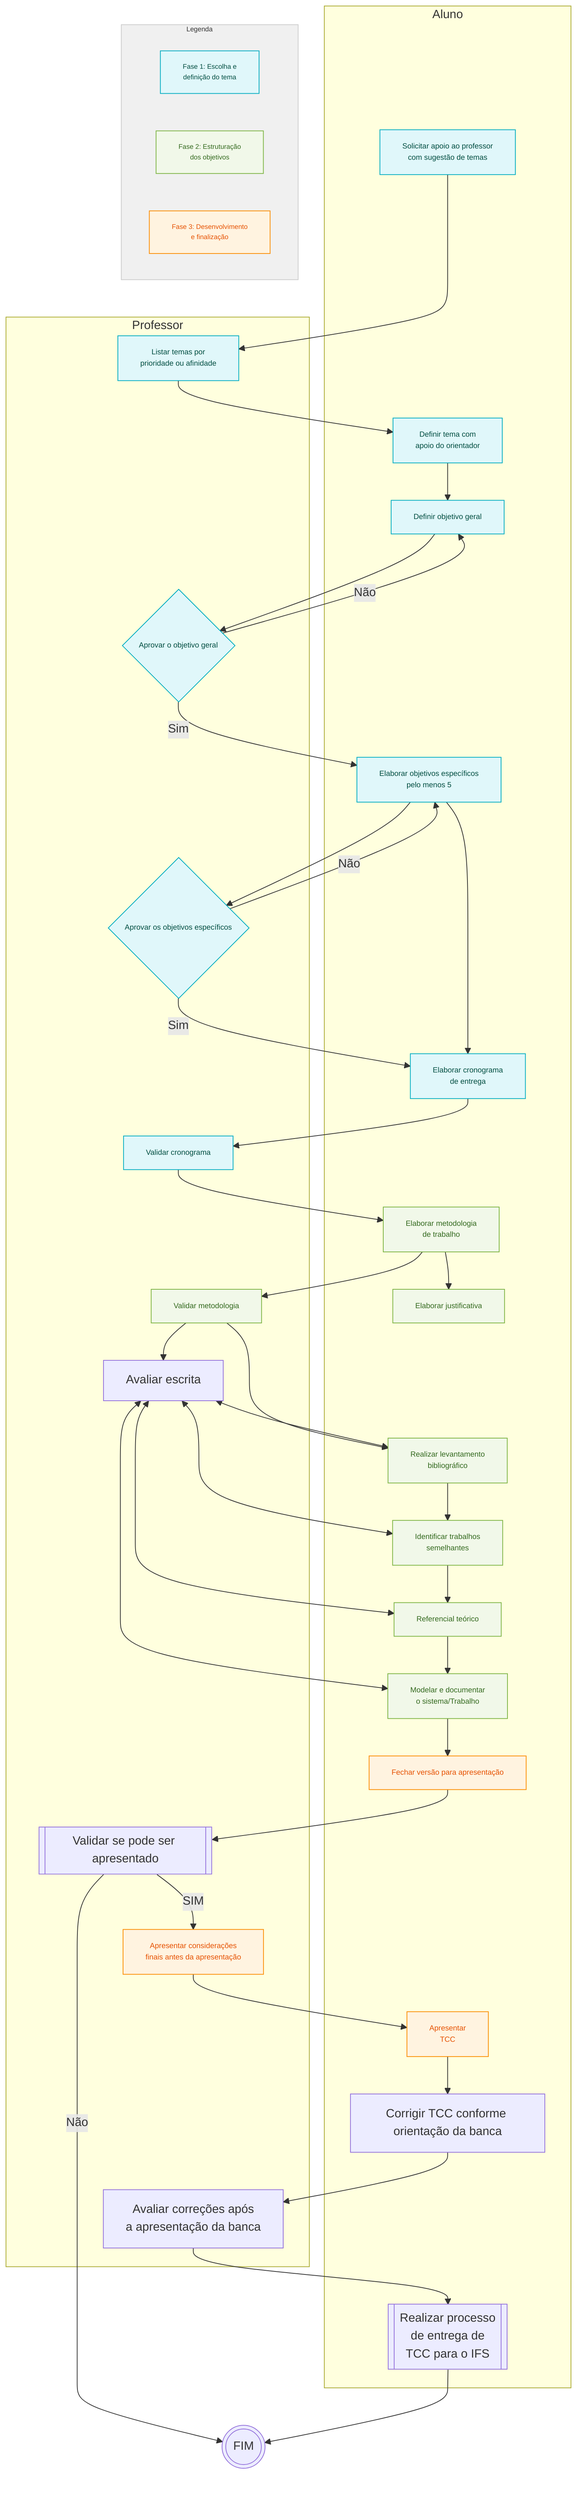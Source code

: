 flowchart TD

%% Fases (definição de estilos)
    classDef fase1 fill:#E0F7FA,stroke:#00ACC1,color:#004D40,font-size:10px
    classDef fase2 fill:#F1F8E9,stroke:#7CB342,color:#33691E,font-size:10px
    classDef fase3 fill:#FFF3E0,stroke:#FB8C00,color:#E65100,font-size:10px
    classDef legenda fill:#f0f0f0,stroke:#cccccc,color:#333,font-size:12px

%% Grupos
 	
    subgraph Professor
        P1[Listar temas por <br>prioridade ou afinidade]
        P2{Aprovar o objetivo geral}
        P3{Aprovar os objetivos específicos}
        PValidaCrono[Validar cronograma]
        P4[Validar metodologia]
        P5[Apresentar considerações <br>finais antes da apresentação]
		P6[[Validar se pode ser apresentado]]
        PAvaliarEscrita[Avaliar escrita]
		PAvaliarPosBanca[Avaliar correções após <br> a apresentação da banca]
    end

    subgraph Aluno
        A1[Solicitar apoio ao professor<br> com sugestão de temas]
        A2[Definir tema com <br>apoio do orientador]
        A3[Definir objetivo geral]
        A4[Elaborar objetivos específicos <br> pelo menos 5]
        A5[Elaborar cronograma <br>de entrega]
        A6[Elaborar metodologia<br> de trabalho]
        A7[Elaborar justificativa]
        A8[Realizar levantamento<br> bibliográfico]
        A9[Identificar trabalhos<br> semelhantes]
        A10[Referencial teórico]
        A11[Modelar e documentar <br>o sistema/Trabalho]
		A12[Fechar versão para apresentação]
        ApresentarTCC[Apresentar <br> TCC]
		CorrigirTCCPosApresentacao[Corrigir TCC conforme orientação da banca]
		EntregaTCCIFS[[Realizar processo <br>de entrega de <br>TCC para o IFS]]

    end
	FIM(((FIM)))

	subgraph Legenda
        L1["Fase 1: Escolha e <br>definição do tema"]
        L2["Fase 2: Estruturação <br>dos objetivos"]
        L3["Fase 3: Desenvolvimento <br> e finalização"]
    end

%% Fluxo
    A1 --> P1
	P1 --> A2
	A2 --> A3
	A3 --> P2
	P2 --> |Sim| A4 --> P3
	P2 --> |Não| A3
	P3 --> |Não| A4
    P3 --> |Sim| A5
    A4 --> A5
    A5 --> PValidaCrono --> A6
    A6 --> P4
    A6 --> A7
    P4 --> A8 
    A8 --> A9 --> A10 --> A11
    P4 --> PAvaliarEscrita
	PAvaliarEscrita <--> A8
    PAvaliarEscrita <--> A9
    PAvaliarEscrita <--> A10
    PAvaliarEscrita <--> A11
	A11 --> A12
	A12 --> P6
    P6 --> |SIM| P5
	P6 --> |Não| FIM
	P5 --> ApresentarTCC
	ApresentarTCC --> CorrigirTCCPosApresentacao
	CorrigirTCCPosApresentacao --> PAvaliarPosBanca
	PAvaliarPosBanca --> EntregaTCCIFS --> FIM

%% Classes (Fases do trabalho)
    class A1,A2,A3,P1,P2 fase1
    class A4,A5,P3,PValidaCrono fase1
    class A6,A7,A8,A9,A10,A11,P4,PC fase2
    class P5,A12,ApresentarTCC fase3

%% Legenda compacta (com cores das fases)
   
    class L1 fase1
    class L2 fase2
    class L3 fase3
   
    style Legenda fill:#f0f0f0,stroke:#cccccc,stroke-width:1px,font-size:9px
    

    %% Ajustes para compactar as caixas de texto dentro da legenda
    style L1 font-size:9px
    style L2 font-size:9px
    style L3 font-size:9px